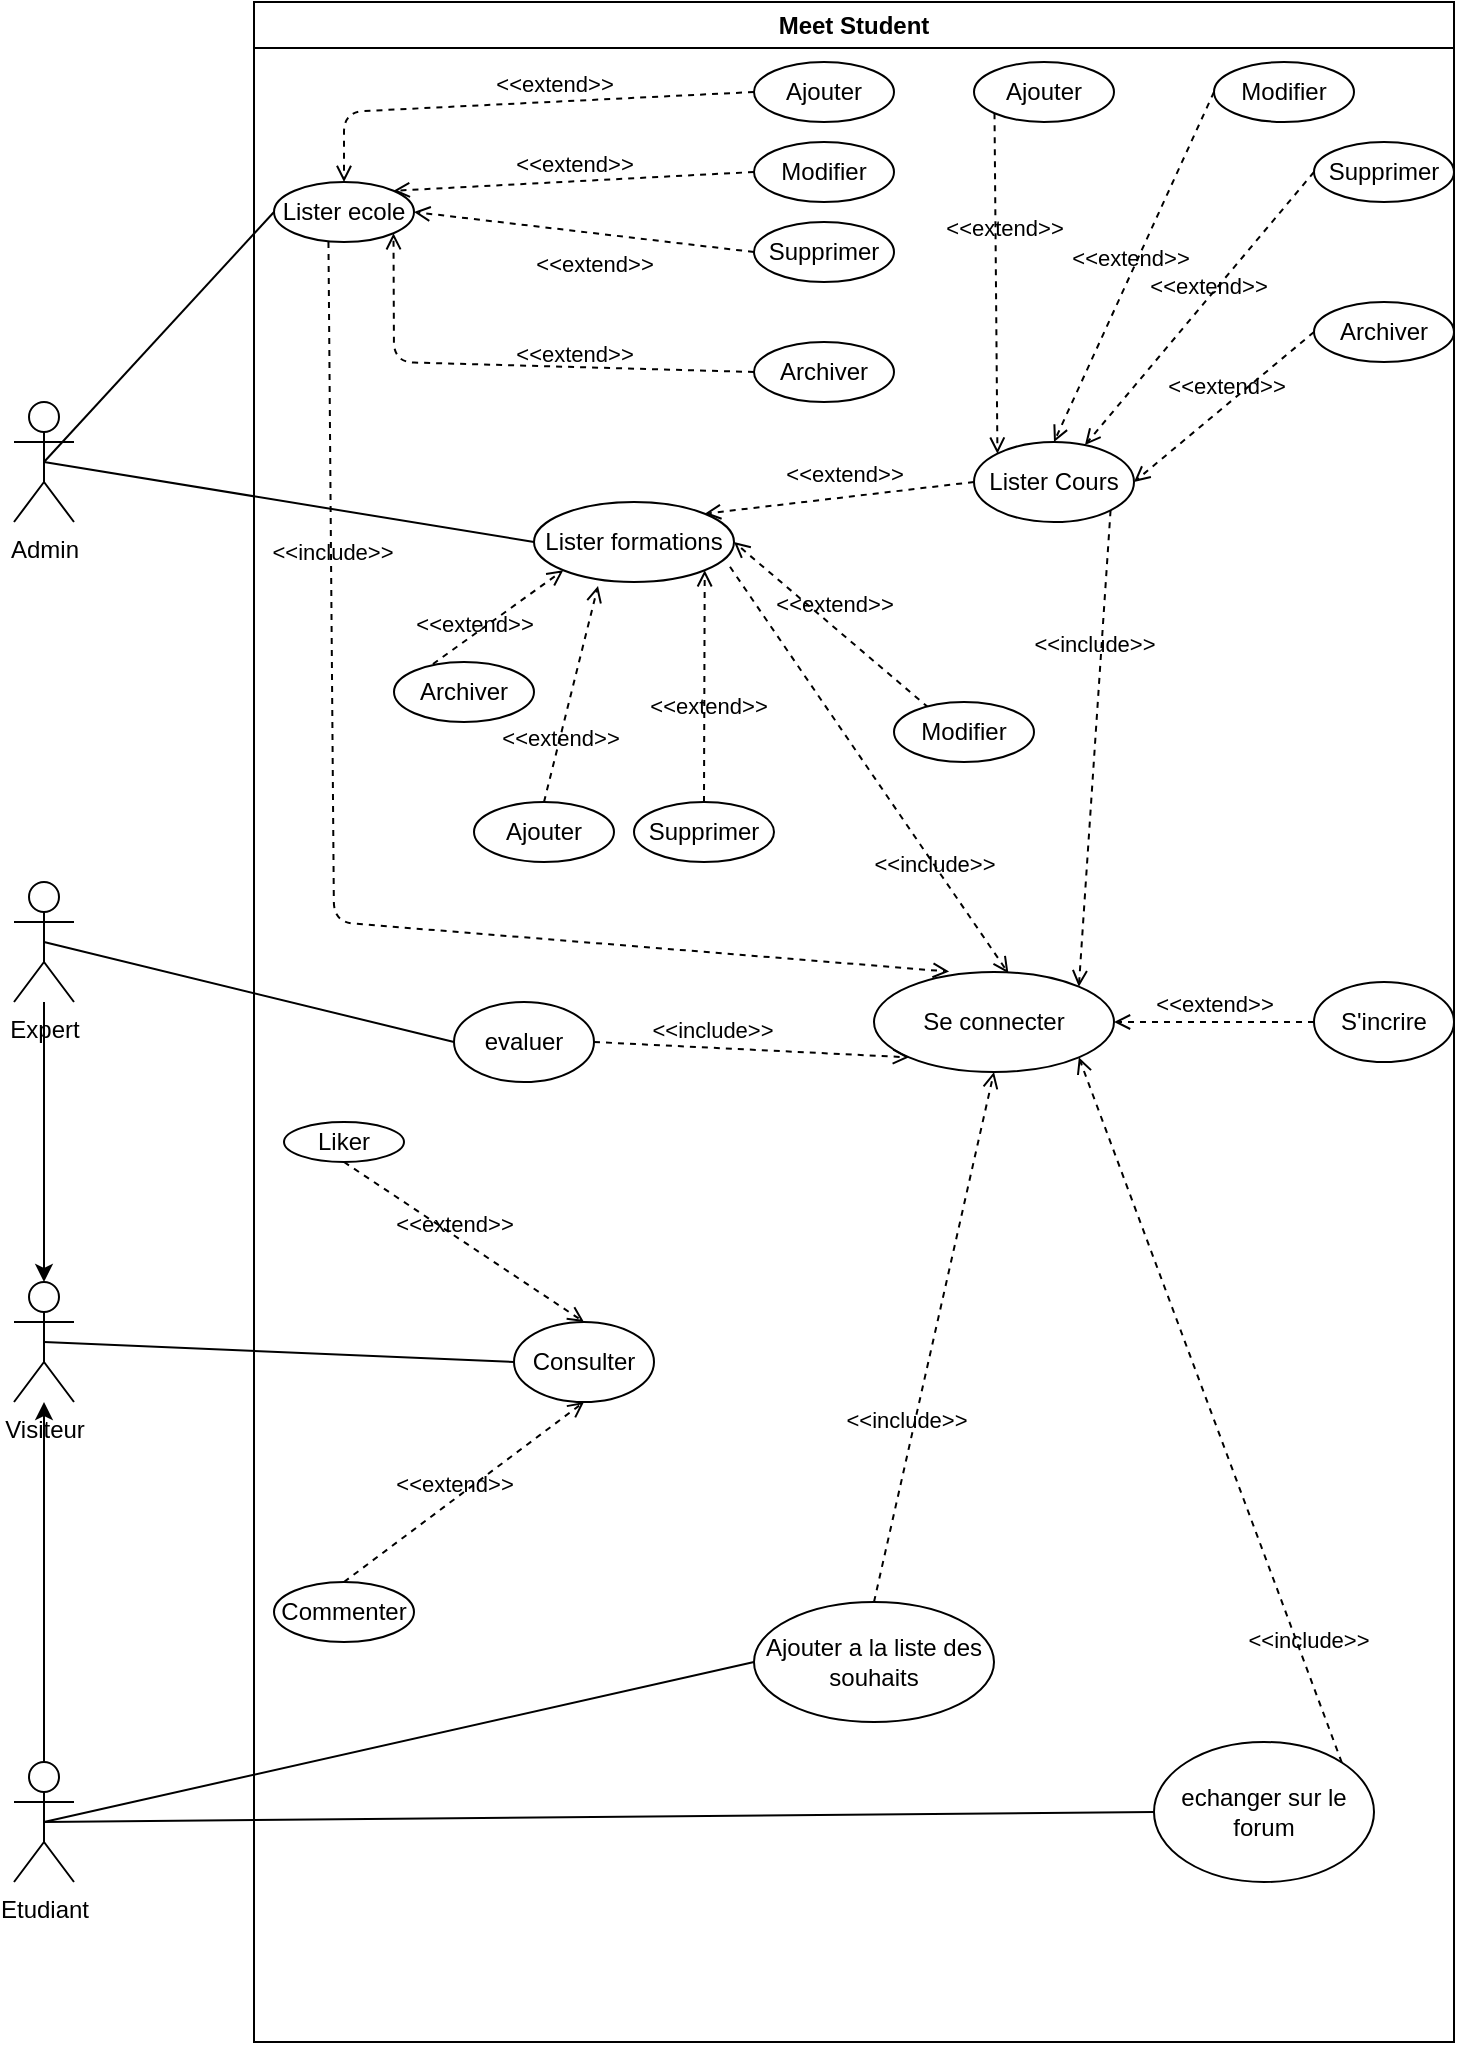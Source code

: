 <mxfile scale="1" border="10">
    <diagram id="bdP4sUYAAEz8T6aNguiF" name="Cas d'utilisation generale">
        <mxGraphModel dx="1228" dy="597" grid="1" gridSize="10" guides="1" tooltips="1" connect="1" arrows="1" fold="1" page="1" pageScale="1" pageWidth="850" pageHeight="1100" math="0" shadow="0">
            <root>
                <mxCell id="0"/>
                <mxCell id="1" parent="0"/>
                <mxCell id="2" value="Meet Student" style="swimlane;whiteSpace=wrap;html=1;" parent="1" vertex="1">
                    <mxGeometry x="200" y="20" width="600" height="1020" as="geometry"/>
                </mxCell>
                <mxCell id="15" value="Ajouter" style="ellipse;whiteSpace=wrap;html=1;" parent="2" vertex="1">
                    <mxGeometry x="250" y="30" width="70" height="30" as="geometry"/>
                </mxCell>
                <mxCell id="16" value="Se connecter" style="ellipse;whiteSpace=wrap;html=1;" parent="2" vertex="1">
                    <mxGeometry x="310" y="485" width="120" height="50" as="geometry"/>
                </mxCell>
                <mxCell id="17" value="Modifier" style="ellipse;whiteSpace=wrap;html=1;" parent="2" vertex="1">
                    <mxGeometry x="250" y="70" width="70" height="30" as="geometry"/>
                </mxCell>
                <mxCell id="18" value="Supprimer" style="ellipse;whiteSpace=wrap;html=1;" parent="2" vertex="1">
                    <mxGeometry x="250" y="110" width="70" height="30" as="geometry"/>
                </mxCell>
                <mxCell id="19" value="Archiver" style="ellipse;whiteSpace=wrap;html=1;" parent="2" vertex="1">
                    <mxGeometry x="250" y="170" width="70" height="30" as="geometry"/>
                </mxCell>
                <mxCell id="25" value="Lister ecole" style="ellipse;whiteSpace=wrap;html=1;" parent="2" vertex="1">
                    <mxGeometry x="10" y="90" width="70" height="30" as="geometry"/>
                </mxCell>
                <mxCell id="31" value="&amp;lt;&amp;lt;include&amp;gt;&amp;gt;" style="html=1;verticalAlign=bottom;labelBackgroundColor=none;endArrow=open;endFill=0;dashed=1;exitX=0.389;exitY=1;exitDx=0;exitDy=0;entryX=0.313;entryY=-0.004;entryDx=0;entryDy=0;entryPerimeter=0;exitPerimeter=0;" parent="2" source="25" target="16" edge="1">
                    <mxGeometry x="-0.494" width="160" relative="1" as="geometry">
                        <mxPoint x="160" y="210" as="sourcePoint"/>
                        <mxPoint x="427.574" y="223.284" as="targetPoint"/>
                        <Array as="points">
                            <mxPoint x="40" y="460"/>
                        </Array>
                        <mxPoint as="offset"/>
                    </mxGeometry>
                </mxCell>
                <mxCell id="32" value="Consulter" style="ellipse;whiteSpace=wrap;html=1;" parent="2" vertex="1">
                    <mxGeometry x="130" y="660" width="70" height="40" as="geometry"/>
                </mxCell>
                <mxCell id="35" value="Ajouter a la liste des souhaits" style="ellipse;whiteSpace=wrap;html=1;" parent="2" vertex="1">
                    <mxGeometry x="250" y="800" width="120" height="60" as="geometry"/>
                </mxCell>
                <mxCell id="34" value="evaluer" style="ellipse;whiteSpace=wrap;html=1;" parent="2" vertex="1">
                    <mxGeometry x="100" y="500" width="70" height="40" as="geometry"/>
                </mxCell>
                <mxCell id="38" value="S'incrire" style="ellipse;whiteSpace=wrap;html=1;" parent="2" vertex="1">
                    <mxGeometry x="530" y="490" width="70" height="40" as="geometry"/>
                </mxCell>
                <mxCell id="39" value="&amp;lt;&amp;lt;extend&amp;gt;&amp;gt;" style="html=1;verticalAlign=bottom;labelBackgroundColor=none;endArrow=open;endFill=0;dashed=1;entryX=1;entryY=0.5;entryDx=0;entryDy=0;exitX=0;exitY=0.5;exitDx=0;exitDy=0;" parent="2" source="38" target="16" edge="1">
                    <mxGeometry width="160" relative="1" as="geometry">
                        <mxPoint x="310" y="250" as="sourcePoint"/>
                        <mxPoint x="470" y="250" as="targetPoint"/>
                    </mxGeometry>
                </mxCell>
                <mxCell id="41" value="&amp;lt;&amp;lt;include&amp;gt;&amp;gt;" style="html=1;verticalAlign=bottom;labelBackgroundColor=none;endArrow=open;endFill=0;dashed=1;exitX=0.5;exitY=0;exitDx=0;exitDy=0;entryX=0.5;entryY=1;entryDx=0;entryDy=0;" parent="2" source="35" target="16" edge="1">
                    <mxGeometry x="-0.384" y="3" width="160" relative="1" as="geometry">
                        <mxPoint x="270" y="490" as="sourcePoint"/>
                        <mxPoint x="410" y="210" as="targetPoint"/>
                        <mxPoint as="offset"/>
                        <Array as="points"/>
                    </mxGeometry>
                </mxCell>
                <mxCell id="42" value="&amp;lt;&amp;lt;extend&amp;gt;&amp;gt;" style="html=1;verticalAlign=bottom;labelBackgroundColor=none;endArrow=open;endFill=0;dashed=1;exitX=0;exitY=0.5;exitDx=0;exitDy=0;entryX=0.5;entryY=0;entryDx=0;entryDy=0;" parent="2" source="15" target="25" edge="1">
                    <mxGeometry x="-0.167" width="160" relative="1" as="geometry">
                        <mxPoint x="60" y="90" as="sourcePoint"/>
                        <mxPoint x="50" y="40" as="targetPoint"/>
                        <Array as="points">
                            <mxPoint x="45" y="55"/>
                        </Array>
                        <mxPoint as="offset"/>
                    </mxGeometry>
                </mxCell>
                <mxCell id="43" value="&amp;lt;&amp;lt;extend&amp;gt;&amp;gt;" style="html=1;verticalAlign=bottom;labelBackgroundColor=none;endArrow=open;endFill=0;dashed=1;entryX=1;entryY=0;entryDx=0;entryDy=0;exitX=0;exitY=0.5;exitDx=0;exitDy=0;" parent="2" source="17" target="25" edge="1">
                    <mxGeometry x="-0.001" width="160" relative="1" as="geometry">
                        <mxPoint x="110" y="90" as="sourcePoint"/>
                        <mxPoint x="152.426" y="-11.716" as="targetPoint"/>
                        <mxPoint as="offset"/>
                    </mxGeometry>
                </mxCell>
                <mxCell id="44" value="&amp;lt;&amp;lt;extend&amp;gt;&amp;gt;" style="html=1;verticalAlign=bottom;labelBackgroundColor=none;endArrow=open;endFill=0;dashed=1;entryX=1;entryY=0.5;entryDx=0;entryDy=0;exitX=0;exitY=0.5;exitDx=0;exitDy=0;" parent="2" source="18" target="25" edge="1">
                    <mxGeometry x="-0.092" y="24" width="160" relative="1" as="geometry">
                        <mxPoint x="70" y="140" as="sourcePoint"/>
                        <mxPoint x="112.426" y="38.284" as="targetPoint"/>
                        <Array as="points"/>
                        <mxPoint as="offset"/>
                    </mxGeometry>
                </mxCell>
                <mxCell id="45" value="&amp;lt;&amp;lt;extend&amp;gt;&amp;gt;" style="html=1;verticalAlign=bottom;labelBackgroundColor=none;endArrow=open;endFill=0;dashed=1;entryX=1;entryY=1;entryDx=0;entryDy=0;exitX=0;exitY=0.5;exitDx=0;exitDy=0;" parent="2" source="19" target="25" edge="1">
                    <mxGeometry x="-0.265" y="2" width="160" relative="1" as="geometry">
                        <mxPoint x="80" y="150" as="sourcePoint"/>
                        <mxPoint x="122.426" y="48.284" as="targetPoint"/>
                        <Array as="points">
                            <mxPoint x="70" y="180"/>
                        </Array>
                        <mxPoint as="offset"/>
                    </mxGeometry>
                </mxCell>
                <mxCell id="40" value="&amp;lt;&amp;lt;include&amp;gt;&amp;gt;" style="html=1;verticalAlign=bottom;labelBackgroundColor=none;endArrow=open;endFill=0;dashed=1;exitX=1;exitY=0.5;exitDx=0;exitDy=0;entryX=0;entryY=1;entryDx=0;entryDy=0;" parent="2" source="34" target="16" edge="1">
                    <mxGeometry x="-0.246" width="160" relative="1" as="geometry">
                        <mxPoint x="290" y="250" as="sourcePoint"/>
                        <mxPoint x="420" y="190" as="targetPoint"/>
                        <Array as="points"/>
                        <mxPoint as="offset"/>
                    </mxGeometry>
                </mxCell>
                <mxCell id="46" value="echanger sur le forum" style="ellipse;whiteSpace=wrap;html=1;" parent="2" vertex="1">
                    <mxGeometry x="450" y="870" width="110" height="70" as="geometry"/>
                </mxCell>
                <mxCell id="49" value="&amp;lt;&amp;lt;include&amp;gt;&amp;gt;" style="html=1;verticalAlign=bottom;labelBackgroundColor=none;endArrow=open;endFill=0;dashed=1;exitX=1;exitY=0;exitDx=0;exitDy=0;entryX=1;entryY=1;entryDx=0;entryDy=0;" parent="2" source="46" target="16" edge="1">
                    <mxGeometry x="-0.708" y="-3" width="160" relative="1" as="geometry">
                        <mxPoint x="330" y="420" as="sourcePoint"/>
                        <mxPoint x="460" y="210" as="targetPoint"/>
                        <mxPoint as="offset"/>
                    </mxGeometry>
                </mxCell>
                <mxCell id="51" value="Commenter" style="ellipse;whiteSpace=wrap;html=1;" parent="2" vertex="1">
                    <mxGeometry x="10" y="790" width="70" height="30" as="geometry"/>
                </mxCell>
                <mxCell id="50" value="Liker" style="ellipse;whiteSpace=wrap;html=1;" parent="2" vertex="1">
                    <mxGeometry x="15" y="560" width="60" height="20" as="geometry"/>
                </mxCell>
                <mxCell id="52" value="&amp;lt;&amp;lt;extend&amp;gt;&amp;gt;" style="html=1;verticalAlign=bottom;labelBackgroundColor=none;endArrow=open;endFill=0;dashed=1;exitX=0.5;exitY=1;exitDx=0;exitDy=0;entryX=0.5;entryY=0;entryDx=0;entryDy=0;" parent="2" source="50" target="32" edge="1">
                    <mxGeometry x="-0.058" y="-3" width="160" relative="1" as="geometry">
                        <mxPoint x="100" y="390" as="sourcePoint"/>
                        <mxPoint x="-80.251" y="389.393" as="targetPoint"/>
                        <mxPoint as="offset"/>
                    </mxGeometry>
                </mxCell>
                <mxCell id="54" value="&amp;lt;&amp;lt;extend&amp;gt;&amp;gt;" style="html=1;verticalAlign=bottom;labelBackgroundColor=none;endArrow=open;endFill=0;dashed=1;exitX=0.5;exitY=0;exitDx=0;exitDy=0;entryX=0.5;entryY=1;entryDx=0;entryDy=0;" parent="2" source="51" target="32" edge="1">
                    <mxGeometry x="-0.093" y="-1" width="160" relative="1" as="geometry">
                        <mxPoint x="30" y="390" as="sourcePoint"/>
                        <mxPoint x="80" y="400" as="targetPoint"/>
                        <mxPoint as="offset"/>
                    </mxGeometry>
                </mxCell>
                <mxCell id="55" value="Lister formations" style="ellipse;whiteSpace=wrap;html=1;" parent="2" vertex="1">
                    <mxGeometry x="140" y="250" width="100" height="40" as="geometry"/>
                </mxCell>
                <mxCell id="57" value="Lister Cours" style="ellipse;whiteSpace=wrap;html=1;" parent="2" vertex="1">
                    <mxGeometry x="360" y="220" width="80" height="40" as="geometry"/>
                </mxCell>
                <mxCell id="58" value="&amp;lt;&amp;lt;extend&amp;gt;&amp;gt;" style="html=1;verticalAlign=bottom;labelBackgroundColor=none;endArrow=open;endFill=0;dashed=1;exitX=0;exitY=0.5;exitDx=0;exitDy=0;entryX=1;entryY=0;entryDx=0;entryDy=0;" parent="2" source="57" target="55" edge="1">
                    <mxGeometry x="-0.037" y="-2" width="160" relative="1" as="geometry">
                        <mxPoint x="485.13" y="260" as="sourcePoint"/>
                        <mxPoint x="230" y="250" as="targetPoint"/>
                        <mxPoint y="-1" as="offset"/>
                    </mxGeometry>
                </mxCell>
                <mxCell id="60" value="&amp;lt;&amp;lt;extend&amp;gt;&amp;gt;" style="html=1;verticalAlign=bottom;labelBackgroundColor=none;endArrow=open;endFill=0;dashed=1;exitX=0;exitY=0.5;exitDx=0;exitDy=0;entryX=0.5;entryY=0;entryDx=0;entryDy=0;" parent="2" source="73" target="57" edge="1">
                    <mxGeometry x="0.048" width="160" relative="1" as="geometry">
                        <mxPoint x="480" y="200" as="sourcePoint"/>
                        <mxPoint x="250" y="220" as="targetPoint"/>
                        <mxPoint as="offset"/>
                    </mxGeometry>
                </mxCell>
                <mxCell id="61" value="&amp;lt;&amp;lt;extend&amp;gt;&amp;gt;" style="html=1;verticalAlign=bottom;labelBackgroundColor=none;endArrow=open;endFill=0;dashed=1;exitX=0;exitY=0.5;exitDx=0;exitDy=0;" parent="2" source="72" target="57" edge="1">
                    <mxGeometry x="-0.045" y="2" width="160" relative="1" as="geometry">
                        <mxPoint x="250" y="220" as="sourcePoint"/>
                        <mxPoint x="-200.251" y="229.393" as="targetPoint"/>
                        <mxPoint as="offset"/>
                    </mxGeometry>
                </mxCell>
                <mxCell id="62" value="&amp;lt;&amp;lt;extend&amp;gt;&amp;gt;" style="html=1;verticalAlign=bottom;labelBackgroundColor=none;endArrow=open;endFill=0;dashed=1;entryX=0;entryY=0;entryDx=0;entryDy=0;exitX=0;exitY=1;exitDx=0;exitDy=0;" parent="2" source="74" target="57" edge="1">
                    <mxGeometry x="-0.226" y="4" width="160" relative="1" as="geometry">
                        <mxPoint x="460.25" y="140" as="sourcePoint"/>
                        <mxPoint x="9.999" y="149.393" as="targetPoint"/>
                        <mxPoint as="offset"/>
                    </mxGeometry>
                </mxCell>
                <mxCell id="63" value="&amp;lt;&amp;lt;extend&amp;gt;&amp;gt;" style="html=1;verticalAlign=bottom;labelBackgroundColor=none;endArrow=open;endFill=0;dashed=1;entryX=0;entryY=1;entryDx=0;entryDy=0;exitX=0;exitY=0.5;exitDx=0;exitDy=0;" parent="2" source="68" target="55" edge="1">
                    <mxGeometry x="-0.097" y="-3" width="160" relative="1" as="geometry">
                        <mxPoint x="490.25" y="90.61" as="sourcePoint"/>
                        <mxPoint x="39.999" y="100.003" as="targetPoint"/>
                        <mxPoint as="offset"/>
                    </mxGeometry>
                </mxCell>
                <mxCell id="64" value="&amp;lt;&amp;lt;extend&amp;gt;&amp;gt;" style="html=1;verticalAlign=bottom;labelBackgroundColor=none;endArrow=open;endFill=0;dashed=1;entryX=1;entryY=1;entryDx=0;entryDy=0;exitX=0.5;exitY=0;exitDx=0;exitDy=0;" parent="2" source="67" target="55" edge="1">
                    <mxGeometry x="-0.315" y="-2" width="160" relative="1" as="geometry">
                        <mxPoint x="250" y="200" as="sourcePoint"/>
                        <mxPoint x="-200.251" y="209.393" as="targetPoint"/>
                        <mxPoint as="offset"/>
                    </mxGeometry>
                </mxCell>
                <mxCell id="65" value="&amp;lt;&amp;lt;extend&amp;gt;&amp;gt;" style="html=1;verticalAlign=bottom;labelBackgroundColor=none;endArrow=open;endFill=0;dashed=1;exitX=0.246;exitY=0.093;exitDx=0;exitDy=0;entryX=1;entryY=0.5;entryDx=0;entryDy=0;exitPerimeter=0;" parent="2" source="66" target="55" edge="1">
                    <mxGeometry x="-0.002" y="-2" width="160" relative="1" as="geometry">
                        <mxPoint x="530" y="70" as="sourcePoint"/>
                        <mxPoint x="150" y="250" as="targetPoint"/>
                        <mxPoint as="offset"/>
                    </mxGeometry>
                </mxCell>
                <mxCell id="66" value="Modifier" style="ellipse;whiteSpace=wrap;html=1;" parent="2" vertex="1">
                    <mxGeometry x="320" y="350" width="70" height="30" as="geometry"/>
                </mxCell>
                <mxCell id="67" value="Supprimer" style="ellipse;whiteSpace=wrap;html=1;" parent="2" vertex="1">
                    <mxGeometry x="190" y="400" width="70" height="30" as="geometry"/>
                </mxCell>
                <mxCell id="68" value="Archiver" style="ellipse;whiteSpace=wrap;html=1;" parent="2" vertex="1">
                    <mxGeometry x="70" y="330" width="70" height="30" as="geometry"/>
                </mxCell>
                <mxCell id="69" value="Ajouter" style="ellipse;whiteSpace=wrap;html=1;" parent="2" vertex="1">
                    <mxGeometry x="110" y="400" width="70" height="30" as="geometry"/>
                </mxCell>
                <mxCell id="70" value="&amp;lt;&amp;lt;extend&amp;gt;&amp;gt;" style="html=1;verticalAlign=bottom;labelBackgroundColor=none;endArrow=open;endFill=0;dashed=1;entryX=0.32;entryY=1.05;entryDx=0;entryDy=0;exitX=0.5;exitY=0;exitDx=0;exitDy=0;entryPerimeter=0;" parent="2" source="69" target="55" edge="1">
                    <mxGeometry x="-0.565" y="-2" width="160" relative="1" as="geometry">
                        <mxPoint x="453.28" y="160" as="sourcePoint"/>
                        <mxPoint x="249.996" y="315.858" as="targetPoint"/>
                        <mxPoint as="offset"/>
                    </mxGeometry>
                </mxCell>
                <mxCell id="72" value="Supprimer" style="ellipse;whiteSpace=wrap;html=1;" parent="2" vertex="1">
                    <mxGeometry x="530" y="70" width="70" height="30" as="geometry"/>
                </mxCell>
                <mxCell id="73" value="Modifier" style="ellipse;whiteSpace=wrap;html=1;" parent="2" vertex="1">
                    <mxGeometry x="480" y="30" width="70" height="30" as="geometry"/>
                </mxCell>
                <mxCell id="74" value="Ajouter" style="ellipse;whiteSpace=wrap;html=1;" parent="2" vertex="1">
                    <mxGeometry x="360" y="30" width="70" height="30" as="geometry"/>
                </mxCell>
                <mxCell id="71" value="Archiver" style="ellipse;whiteSpace=wrap;html=1;" parent="2" vertex="1">
                    <mxGeometry x="530" y="150" width="70" height="30" as="geometry"/>
                </mxCell>
                <mxCell id="59" value="&amp;lt;&amp;lt;extend&amp;gt;&amp;gt;" style="html=1;verticalAlign=bottom;labelBackgroundColor=none;endArrow=open;endFill=0;dashed=1;entryX=1;entryY=0.5;entryDx=0;entryDy=0;exitX=0;exitY=0.5;exitDx=0;exitDy=0;" parent="2" source="71" target="57" edge="1">
                    <mxGeometry x="-0.029" y="-1" width="160" relative="1" as="geometry">
                        <mxPoint x="560" y="220" as="sourcePoint"/>
                        <mxPoint x="109.749" y="229.393" as="targetPoint"/>
                        <mxPoint as="offset"/>
                    </mxGeometry>
                </mxCell>
                <mxCell id="75" value="&amp;lt;&amp;lt;include&amp;gt;&amp;gt;" style="html=1;verticalAlign=bottom;labelBackgroundColor=none;endArrow=open;endFill=0;dashed=1;exitX=1;exitY=1;exitDx=0;exitDy=0;entryX=1;entryY=0;entryDx=0;entryDy=0;" parent="2" source="57" target="16" edge="1">
                    <mxGeometry x="-0.361" y="-3" width="160" relative="1" as="geometry">
                        <mxPoint x="510" y="380" as="sourcePoint"/>
                        <mxPoint x="650" y="375" as="targetPoint"/>
                        <Array as="points"/>
                        <mxPoint as="offset"/>
                    </mxGeometry>
                </mxCell>
                <mxCell id="76" value="&amp;lt;&amp;lt;include&amp;gt;&amp;gt;" style="html=1;verticalAlign=bottom;labelBackgroundColor=none;endArrow=open;endFill=0;dashed=1;exitX=0.98;exitY=0.81;exitDx=0;exitDy=0;entryX=0.56;entryY=0.012;entryDx=0;entryDy=0;exitPerimeter=0;entryPerimeter=0;" parent="2" source="55" target="16" edge="1">
                    <mxGeometry x="0.524" y="-5" width="160" relative="1" as="geometry">
                        <mxPoint x="310" y="410" as="sourcePoint"/>
                        <mxPoint x="450" y="405" as="targetPoint"/>
                        <Array as="points"/>
                        <mxPoint as="offset"/>
                    </mxGeometry>
                </mxCell>
                <mxCell id="3" value="Admin" style="shape=umlActor;verticalLabelPosition=bottom;verticalAlign=top;html=1;outlineConnect=0;" parent="1" vertex="1">
                    <mxGeometry x="80" y="220" width="30" height="60" as="geometry"/>
                </mxCell>
                <mxCell id="13" value="" style="edgeStyle=none;html=1;" parent="1" source="4" target="5" edge="1">
                    <mxGeometry relative="1" as="geometry">
                        <mxPoint x="95" y="350" as="sourcePoint"/>
                    </mxGeometry>
                </mxCell>
                <mxCell id="4" value="Expert" style="shape=umlActor;verticalLabelPosition=bottom;verticalAlign=top;html=1;outlineConnect=0;" parent="1" vertex="1">
                    <mxGeometry x="80" y="460" width="30" height="60" as="geometry"/>
                </mxCell>
                <mxCell id="5" value="Visiteur" style="shape=umlActor;verticalLabelPosition=bottom;verticalAlign=top;html=1;outlineConnect=0;" parent="1" vertex="1">
                    <mxGeometry x="80" y="660" width="30" height="60" as="geometry"/>
                </mxCell>
                <mxCell id="14" value="" style="edgeStyle=none;html=1;" parent="1" source="6" target="5" edge="1">
                    <mxGeometry relative="1" as="geometry">
                        <mxPoint x="95" y="480" as="targetPoint"/>
                    </mxGeometry>
                </mxCell>
                <mxCell id="6" value="Etudiant" style="shape=umlActor;verticalLabelPosition=bottom;verticalAlign=top;html=1;outlineConnect=0;" parent="1" vertex="1">
                    <mxGeometry x="80" y="900" width="30" height="60" as="geometry"/>
                </mxCell>
                <mxCell id="26" value="" style="endArrow=none;html=1;entryX=0;entryY=0.5;entryDx=0;entryDy=0;exitX=0.5;exitY=0.5;exitDx=0;exitDy=0;exitPerimeter=0;" parent="1" source="3" target="25" edge="1">
                    <mxGeometry width="50" height="50" relative="1" as="geometry">
                        <mxPoint x="390" y="110" as="sourcePoint"/>
                        <mxPoint x="555" y="125" as="targetPoint"/>
                    </mxGeometry>
                </mxCell>
                <mxCell id="33" value="" style="endArrow=none;html=1;entryX=0;entryY=0.5;entryDx=0;entryDy=0;exitX=0.5;exitY=0.5;exitDx=0;exitDy=0;exitPerimeter=0;" parent="1" source="5" target="32" edge="1">
                    <mxGeometry width="50" height="50" relative="1" as="geometry">
                        <mxPoint x="300" y="390" as="sourcePoint"/>
                        <mxPoint x="350" y="340" as="targetPoint"/>
                    </mxGeometry>
                </mxCell>
                <mxCell id="36" value="" style="endArrow=none;html=1;entryX=0;entryY=0.5;entryDx=0;entryDy=0;exitX=0.5;exitY=0.5;exitDx=0;exitDy=0;exitPerimeter=0;" parent="1" source="4" target="34" edge="1">
                    <mxGeometry width="50" height="50" relative="1" as="geometry">
                        <mxPoint x="200" y="320" as="sourcePoint"/>
                        <mxPoint x="445" y="320" as="targetPoint"/>
                    </mxGeometry>
                </mxCell>
                <mxCell id="37" value="" style="endArrow=none;html=1;exitX=0.5;exitY=0.5;exitDx=0;exitDy=0;exitPerimeter=0;entryX=0;entryY=0.5;entryDx=0;entryDy=0;" parent="1" source="6" target="35" edge="1">
                    <mxGeometry width="50" height="50" relative="1" as="geometry">
                        <mxPoint x="150" y="559.5" as="sourcePoint"/>
                        <mxPoint x="360" y="560" as="targetPoint"/>
                    </mxGeometry>
                </mxCell>
                <mxCell id="48" value="" style="endArrow=none;html=1;entryX=0;entryY=0.5;entryDx=0;entryDy=0;exitX=0.5;exitY=0.5;exitDx=0;exitDy=0;exitPerimeter=0;" parent="1" source="6" target="46" edge="1">
                    <mxGeometry width="50" height="50" relative="1" as="geometry">
                        <mxPoint x="220" y="570" as="sourcePoint"/>
                        <mxPoint x="455" y="530" as="targetPoint"/>
                    </mxGeometry>
                </mxCell>
                <mxCell id="56" value="" style="endArrow=none;html=1;entryX=0;entryY=0.5;entryDx=0;entryDy=0;exitX=0.5;exitY=0.5;exitDx=0;exitDy=0;exitPerimeter=0;" parent="1" source="3" target="55" edge="1">
                    <mxGeometry width="50" height="50" relative="1" as="geometry">
                        <mxPoint x="160" y="160" as="sourcePoint"/>
                        <mxPoint x="265" y="155" as="targetPoint"/>
                    </mxGeometry>
                </mxCell>
            </root>
        </mxGraphModel>
    </diagram>
</mxfile>